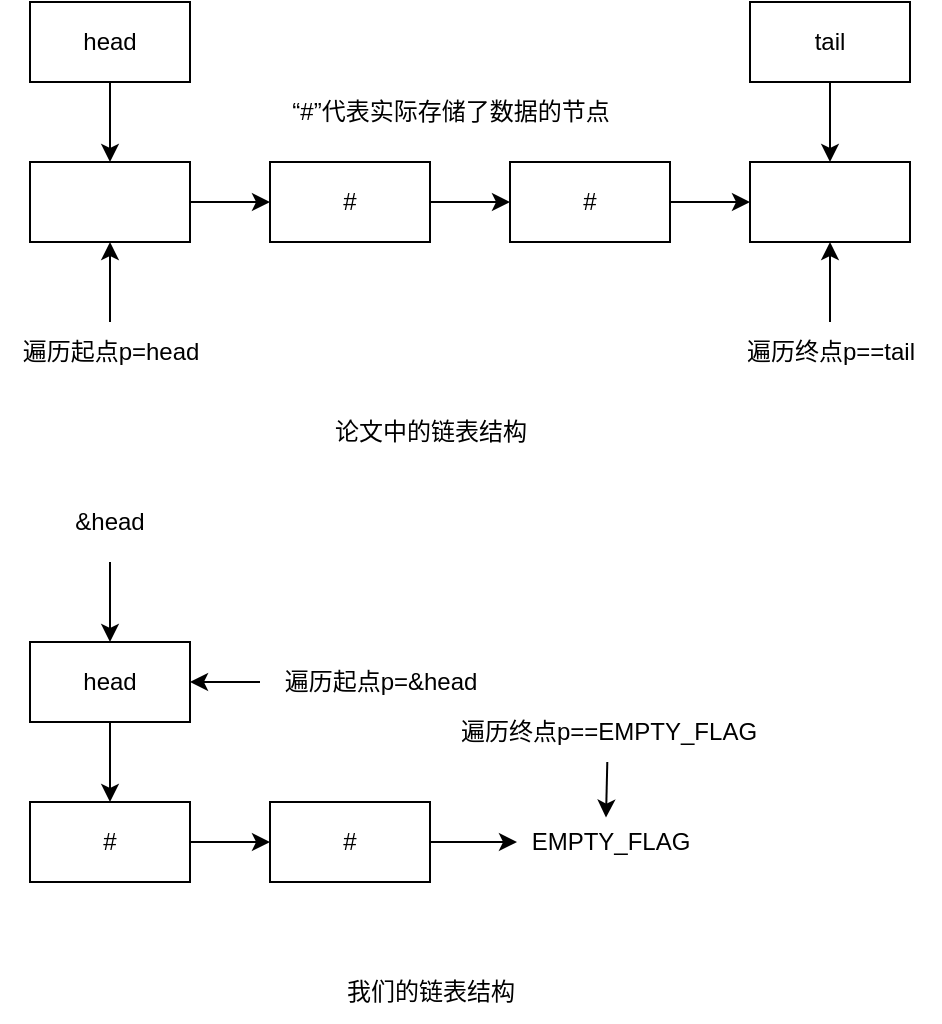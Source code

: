 <mxfile scale="2" border="10">
    <diagram id="d5YdAhhK3_T5TOl78hRI" name="第 1 页">
        <mxGraphModel dx="233" dy="380" grid="1" gridSize="10" guides="1" tooltips="1" connect="1" arrows="1" fold="1" page="1" pageScale="1" pageWidth="827" pageHeight="1169" math="0" shadow="0">
            <root>
                <mxCell id="0"/>
                <mxCell id="1" parent="0"/>
                <mxCell id="8" style="edgeStyle=none;html=1;exitX=0.5;exitY=1;exitDx=0;exitDy=0;entryX=0.5;entryY=0;entryDx=0;entryDy=0;" edge="1" parent="1" source="2" target="3">
                    <mxGeometry relative="1" as="geometry"/>
                </mxCell>
                <mxCell id="2" value="head" style="rounded=0;whiteSpace=wrap;html=1;" vertex="1" parent="1">
                    <mxGeometry x="40" y="40" width="80" height="40" as="geometry"/>
                </mxCell>
                <mxCell id="9" style="edgeStyle=none;html=1;exitX=1;exitY=0.5;exitDx=0;exitDy=0;entryX=0;entryY=0.5;entryDx=0;entryDy=0;" edge="1" parent="1" source="3" target="4">
                    <mxGeometry relative="1" as="geometry"/>
                </mxCell>
                <mxCell id="3" value="" style="rounded=0;whiteSpace=wrap;html=1;" vertex="1" parent="1">
                    <mxGeometry x="40" y="120" width="80" height="40" as="geometry"/>
                </mxCell>
                <mxCell id="10" style="edgeStyle=none;html=1;exitX=1;exitY=0.5;exitDx=0;exitDy=0;entryX=0;entryY=0.5;entryDx=0;entryDy=0;" edge="1" parent="1" source="4" target="5">
                    <mxGeometry relative="1" as="geometry"/>
                </mxCell>
                <mxCell id="4" value="#" style="rounded=0;whiteSpace=wrap;html=1;" vertex="1" parent="1">
                    <mxGeometry x="160" y="120" width="80" height="40" as="geometry"/>
                </mxCell>
                <mxCell id="11" style="edgeStyle=none;html=1;exitX=1;exitY=0.5;exitDx=0;exitDy=0;entryX=0;entryY=0.5;entryDx=0;entryDy=0;" edge="1" parent="1" source="5" target="6">
                    <mxGeometry relative="1" as="geometry"/>
                </mxCell>
                <mxCell id="5" value="#" style="rounded=0;whiteSpace=wrap;html=1;" vertex="1" parent="1">
                    <mxGeometry x="280" y="120" width="80" height="40" as="geometry"/>
                </mxCell>
                <mxCell id="6" value="" style="rounded=0;whiteSpace=wrap;html=1;" vertex="1" parent="1">
                    <mxGeometry x="400" y="120" width="80" height="40" as="geometry"/>
                </mxCell>
                <mxCell id="12" style="edgeStyle=none;html=1;exitX=0.5;exitY=1;exitDx=0;exitDy=0;entryX=0.5;entryY=0;entryDx=0;entryDy=0;" edge="1" parent="1" source="7" target="6">
                    <mxGeometry relative="1" as="geometry"/>
                </mxCell>
                <mxCell id="7" value="tail" style="rounded=0;whiteSpace=wrap;html=1;" vertex="1" parent="1">
                    <mxGeometry x="400" y="40" width="80" height="40" as="geometry"/>
                </mxCell>
                <mxCell id="13" value="论文中的链表结构" style="text;html=1;align=center;verticalAlign=middle;resizable=0;points=[];autosize=1;strokeColor=none;fillColor=none;" vertex="1" parent="1">
                    <mxGeometry x="180" y="240" width="120" height="30" as="geometry"/>
                </mxCell>
                <mxCell id="18" style="edgeStyle=none;html=1;exitX=0.5;exitY=1;exitDx=0;exitDy=0;entryX=0.5;entryY=0;entryDx=0;entryDy=0;" edge="1" parent="1" source="14" target="15">
                    <mxGeometry relative="1" as="geometry"/>
                </mxCell>
                <mxCell id="14" value="head" style="rounded=0;whiteSpace=wrap;html=1;" vertex="1" parent="1">
                    <mxGeometry x="40" y="360" width="80" height="40" as="geometry"/>
                </mxCell>
                <mxCell id="19" style="edgeStyle=none;html=1;exitX=1;exitY=0.5;exitDx=0;exitDy=0;entryX=0;entryY=0.5;entryDx=0;entryDy=0;" edge="1" parent="1" source="15" target="16">
                    <mxGeometry relative="1" as="geometry"/>
                </mxCell>
                <mxCell id="15" value="#" style="rounded=0;whiteSpace=wrap;html=1;" vertex="1" parent="1">
                    <mxGeometry x="40" y="440" width="80" height="40" as="geometry"/>
                </mxCell>
                <mxCell id="16" value="#" style="rounded=0;whiteSpace=wrap;html=1;" vertex="1" parent="1">
                    <mxGeometry x="160" y="440" width="80" height="40" as="geometry"/>
                </mxCell>
                <mxCell id="17" value="EMPTY_FLAG" style="text;html=1;align=center;verticalAlign=middle;resizable=0;points=[];autosize=1;strokeColor=none;fillColor=none;" vertex="1" parent="1">
                    <mxGeometry x="280" y="445" width="100" height="30" as="geometry"/>
                </mxCell>
                <mxCell id="20" style="edgeStyle=none;html=1;exitX=1;exitY=0.5;exitDx=0;exitDy=0;entryX=0.035;entryY=0.5;entryDx=0;entryDy=0;entryPerimeter=0;" edge="1" parent="1" source="16" target="17">
                    <mxGeometry relative="1" as="geometry"/>
                </mxCell>
                <mxCell id="22" style="edgeStyle=none;html=1;entryX=0.5;entryY=0;entryDx=0;entryDy=0;" edge="1" parent="1" source="21" target="14">
                    <mxGeometry relative="1" as="geometry"/>
                </mxCell>
                <mxCell id="21" value="&amp;amp;head" style="text;html=1;align=center;verticalAlign=middle;whiteSpace=wrap;rounded=0;" vertex="1" parent="1">
                    <mxGeometry x="50" y="280" width="60" height="40" as="geometry"/>
                </mxCell>
                <mxCell id="25" style="edgeStyle=none;html=1;entryX=0.5;entryY=1;entryDx=0;entryDy=0;" edge="1" parent="1" source="24" target="3">
                    <mxGeometry relative="1" as="geometry"/>
                </mxCell>
                <mxCell id="24" value="遍历起点p=head" style="text;html=1;align=center;verticalAlign=middle;resizable=0;points=[];autosize=1;strokeColor=none;fillColor=none;" vertex="1" parent="1">
                    <mxGeometry x="25" y="200" width="110" height="30" as="geometry"/>
                </mxCell>
                <mxCell id="27" style="edgeStyle=none;html=1;entryX=0.5;entryY=1;entryDx=0;entryDy=0;" edge="1" parent="1" source="26" target="6">
                    <mxGeometry relative="1" as="geometry"/>
                </mxCell>
                <mxCell id="26" value="遍历终点p==tail" style="text;html=1;align=center;verticalAlign=middle;resizable=0;points=[];autosize=1;strokeColor=none;fillColor=none;" vertex="1" parent="1">
                    <mxGeometry x="385" y="200" width="110" height="30" as="geometry"/>
                </mxCell>
                <mxCell id="30" style="edgeStyle=none;html=1;entryX=1;entryY=0.5;entryDx=0;entryDy=0;" edge="1" parent="1" source="29" target="14">
                    <mxGeometry relative="1" as="geometry"/>
                </mxCell>
                <mxCell id="29" value="遍历起点p=&amp;amp;head" style="text;html=1;align=center;verticalAlign=middle;resizable=0;points=[];autosize=1;strokeColor=none;fillColor=none;" vertex="1" parent="1">
                    <mxGeometry x="155" y="365" width="120" height="30" as="geometry"/>
                </mxCell>
                <mxCell id="31" value="遍历终点p==EMPTY_FLAG" style="text;html=1;align=center;verticalAlign=middle;resizable=0;points=[];autosize=1;strokeColor=none;fillColor=none;" vertex="1" parent="1">
                    <mxGeometry x="244" y="390" width="170" height="30" as="geometry"/>
                </mxCell>
                <mxCell id="32" style="edgeStyle=none;html=1;entryX=0.48;entryY=0.093;entryDx=0;entryDy=0;entryPerimeter=0;" edge="1" parent="1" source="31" target="17">
                    <mxGeometry relative="1" as="geometry"/>
                </mxCell>
                <mxCell id="33" value="我们的链表结构" style="text;html=1;align=center;verticalAlign=middle;resizable=0;points=[];autosize=1;strokeColor=none;fillColor=none;" vertex="1" parent="1">
                    <mxGeometry x="185" y="520" width="110" height="30" as="geometry"/>
                </mxCell>
                <mxCell id="34" value="“#”代表实际存储了数据的节点" style="text;html=1;align=center;verticalAlign=middle;resizable=0;points=[];autosize=1;strokeColor=none;fillColor=none;" vertex="1" parent="1">
                    <mxGeometry x="160" y="80" width="180" height="30" as="geometry"/>
                </mxCell>
            </root>
        </mxGraphModel>
    </diagram>
</mxfile>
